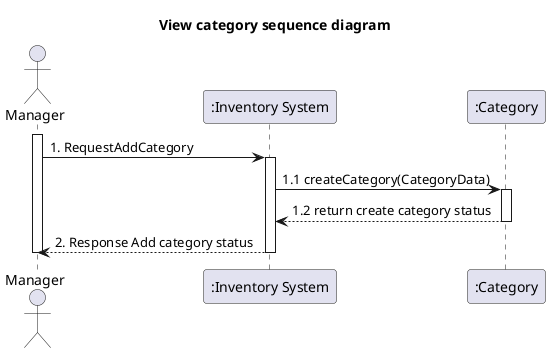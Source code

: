 @startuml
'example
title View category sequence diagram

actor Manager as actorManager
participant ":Inventory System" as InventorySystem
participant ":Category" as classCategory

activate actorManager

actorManager -> InventorySystem: 1. RequestAddCategory
activate InventorySystem

'-------------- START view product ---------------
InventorySystem -> classCategory: 1.1 createCategory(CategoryData)
activate classCategory

classCategory --> InventorySystem: 1.2 return create category status
deactivate classCategory

InventorySystem --> actorManager : 2. Response Add category status

deactivate InventorySystem

deactivate actorManager

@enduml